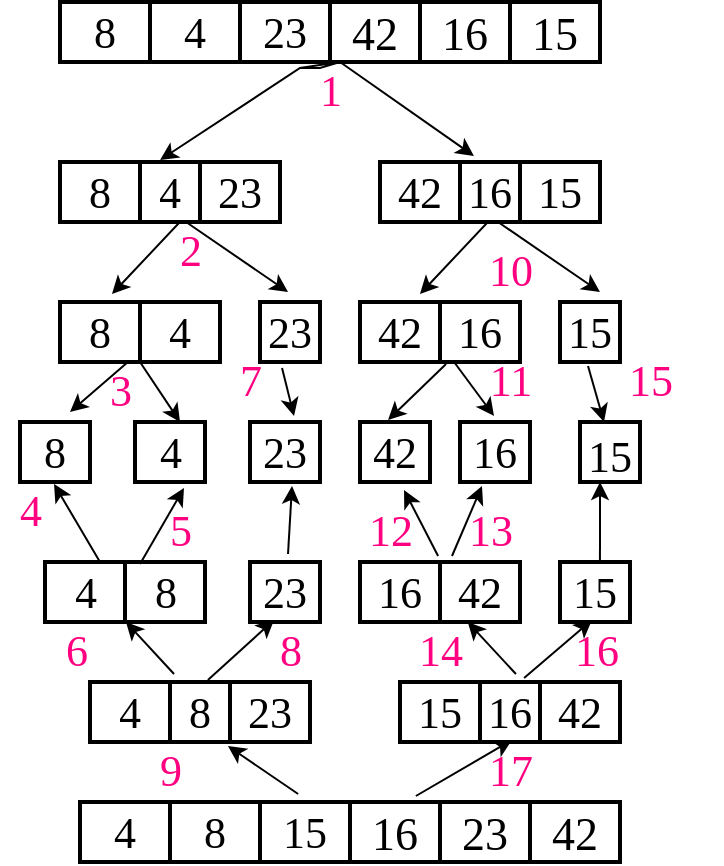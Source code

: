 <mxfile version="15.9.1" type="github">
  <diagram id="UGROHlOMYt05LJWbswA8" name="Page-1">
    <mxGraphModel dx="1320" dy="482" grid="1" gridSize="10" guides="1" tooltips="1" connect="1" arrows="1" fold="1" page="1" pageScale="1" pageWidth="1169" pageHeight="1654" math="0" shadow="0">
      <root>
        <mxCell id="0" />
        <mxCell id="1" parent="0" />
        <mxCell id="V7oSJsPAiHyumdqO1vG8-1" value="" style="shape=table;startSize=0;container=1;collapsible=0;childLayout=tableLayout;strokeWidth=2;fontFamily=Comic Sans MS;fontSize=25;fontStyle=0" vertex="1" parent="1">
          <mxGeometry x="190" y="40" width="270" height="30" as="geometry" />
        </mxCell>
        <mxCell id="V7oSJsPAiHyumdqO1vG8-2" value="" style="shape=partialRectangle;collapsible=0;dropTarget=0;pointerEvents=0;fillColor=none;top=0;left=0;bottom=0;right=0;points=[[0,0.5],[1,0.5]];portConstraint=eastwest;fontSize=24;fontFamily=Comic Sans MS;fontStyle=1" vertex="1" parent="V7oSJsPAiHyumdqO1vG8-1">
          <mxGeometry width="270" height="30" as="geometry" />
        </mxCell>
        <mxCell id="V7oSJsPAiHyumdqO1vG8-3" value="&lt;font style=&quot;font-size: 22px;&quot;&gt;8&lt;/font&gt;" style="shape=partialRectangle;html=1;whiteSpace=wrap;connectable=0;overflow=hidden;fillColor=none;top=0;left=0;bottom=0;right=0;pointerEvents=1;fontSize=22;fontFamily=Comic Sans MS;" vertex="1" parent="V7oSJsPAiHyumdqO1vG8-2">
          <mxGeometry width="45" height="30" as="geometry">
            <mxRectangle width="45" height="30" as="alternateBounds" />
          </mxGeometry>
        </mxCell>
        <mxCell id="V7oSJsPAiHyumdqO1vG8-4" value="&lt;font style=&quot;font-size: 22px;&quot;&gt;4&lt;/font&gt;" style="shape=partialRectangle;html=1;whiteSpace=wrap;connectable=0;overflow=hidden;fillColor=none;top=0;left=0;bottom=0;right=0;pointerEvents=1;fontFamily=Comic Sans MS;fontSize=22;" vertex="1" parent="V7oSJsPAiHyumdqO1vG8-2">
          <mxGeometry x="45" width="45" height="30" as="geometry">
            <mxRectangle width="45" height="30" as="alternateBounds" />
          </mxGeometry>
        </mxCell>
        <mxCell id="V7oSJsPAiHyumdqO1vG8-5" value="&lt;font style=&quot;font-size: 22px;&quot;&gt;23&lt;/font&gt;" style="shape=partialRectangle;html=1;whiteSpace=wrap;connectable=0;overflow=hidden;fillColor=none;top=0;left=0;bottom=0;right=0;pointerEvents=1;fontFamily=Comic Sans MS;fontSize=22;" vertex="1" parent="V7oSJsPAiHyumdqO1vG8-2">
          <mxGeometry x="90" width="45" height="30" as="geometry">
            <mxRectangle width="45" height="30" as="alternateBounds" />
          </mxGeometry>
        </mxCell>
        <mxCell id="V7oSJsPAiHyumdqO1vG8-6" value="&lt;font style=&quot;font-size: 23px;&quot;&gt;42&lt;/font&gt;" style="shape=partialRectangle;html=1;whiteSpace=wrap;connectable=0;overflow=hidden;fillColor=none;top=0;left=0;bottom=0;right=0;pointerEvents=1;fontFamily=Comic Sans MS;fontSize=23;" vertex="1" parent="V7oSJsPAiHyumdqO1vG8-2">
          <mxGeometry x="135" width="45" height="30" as="geometry">
            <mxRectangle width="45" height="30" as="alternateBounds" />
          </mxGeometry>
        </mxCell>
        <mxCell id="V7oSJsPAiHyumdqO1vG8-7" value="&lt;font style=&quot;font-size: 23px&quot; face=&quot;Comic Sans MS&quot;&gt;16&lt;/font&gt;" style="shape=partialRectangle;html=1;whiteSpace=wrap;connectable=0;overflow=hidden;fillColor=none;top=0;left=0;bottom=0;right=0;pointerEvents=1;" vertex="1" parent="V7oSJsPAiHyumdqO1vG8-2">
          <mxGeometry x="180" width="45" height="30" as="geometry">
            <mxRectangle width="45" height="30" as="alternateBounds" />
          </mxGeometry>
        </mxCell>
        <mxCell id="V7oSJsPAiHyumdqO1vG8-8" value="&lt;font style=&quot;font-size: 23px&quot; face=&quot;Comic Sans MS&quot;&gt;15&lt;/font&gt;" style="shape=partialRectangle;html=1;whiteSpace=wrap;connectable=0;overflow=hidden;fillColor=none;top=0;left=0;bottom=0;right=0;pointerEvents=1;" vertex="1" parent="V7oSJsPAiHyumdqO1vG8-2">
          <mxGeometry x="225" width="45" height="30" as="geometry">
            <mxRectangle width="45" height="30" as="alternateBounds" />
          </mxGeometry>
        </mxCell>
        <mxCell id="V7oSJsPAiHyumdqO1vG8-12" value="" style="shape=table;startSize=0;container=1;collapsible=0;childLayout=tableLayout;fontFamily=Comic Sans MS;fontSize=22;strokeWidth=2;" vertex="1" parent="1">
          <mxGeometry x="350" y="120" width="110" height="30" as="geometry" />
        </mxCell>
        <mxCell id="V7oSJsPAiHyumdqO1vG8-13" value="" style="shape=partialRectangle;collapsible=0;dropTarget=0;pointerEvents=0;fillColor=none;top=0;left=0;bottom=0;right=0;points=[[0,0.5],[1,0.5]];portConstraint=eastwest;fontFamily=Comic Sans MS;fontSize=22;strokeWidth=2;" vertex="1" parent="V7oSJsPAiHyumdqO1vG8-12">
          <mxGeometry width="110" height="30" as="geometry" />
        </mxCell>
        <mxCell id="V7oSJsPAiHyumdqO1vG8-14" value="42" style="shape=partialRectangle;html=1;whiteSpace=wrap;connectable=0;overflow=hidden;fillColor=none;top=0;left=0;bottom=0;right=0;pointerEvents=1;fontFamily=Comic Sans MS;fontSize=22;strokeWidth=2;" vertex="1" parent="V7oSJsPAiHyumdqO1vG8-13">
          <mxGeometry width="40" height="30" as="geometry">
            <mxRectangle width="40" height="30" as="alternateBounds" />
          </mxGeometry>
        </mxCell>
        <mxCell id="V7oSJsPAiHyumdqO1vG8-15" value="16" style="shape=partialRectangle;html=1;whiteSpace=wrap;connectable=0;overflow=hidden;fillColor=none;top=0;left=0;bottom=0;right=0;pointerEvents=1;fontFamily=Comic Sans MS;fontSize=22;strokeWidth=2;" vertex="1" parent="V7oSJsPAiHyumdqO1vG8-13">
          <mxGeometry x="40" width="30" height="30" as="geometry">
            <mxRectangle width="30" height="30" as="alternateBounds" />
          </mxGeometry>
        </mxCell>
        <mxCell id="V7oSJsPAiHyumdqO1vG8-16" value="15" style="shape=partialRectangle;html=1;whiteSpace=wrap;connectable=0;overflow=hidden;fillColor=none;top=0;left=0;bottom=0;right=0;pointerEvents=1;fontFamily=Comic Sans MS;fontSize=22;strokeWidth=2;" vertex="1" parent="V7oSJsPAiHyumdqO1vG8-13">
          <mxGeometry x="70" width="40" height="30" as="geometry">
            <mxRectangle width="40" height="30" as="alternateBounds" />
          </mxGeometry>
        </mxCell>
        <mxCell id="V7oSJsPAiHyumdqO1vG8-17" value="" style="shape=table;startSize=0;container=1;collapsible=0;childLayout=tableLayout;fontFamily=Comic Sans MS;fontSize=22;strokeWidth=2;" vertex="1" parent="1">
          <mxGeometry x="190" y="120" width="110" height="30" as="geometry" />
        </mxCell>
        <mxCell id="V7oSJsPAiHyumdqO1vG8-18" value="" style="shape=partialRectangle;collapsible=0;dropTarget=0;pointerEvents=0;fillColor=none;top=0;left=0;bottom=0;right=0;points=[[0,0.5],[1,0.5]];portConstraint=eastwest;fontFamily=Comic Sans MS;fontSize=22;strokeWidth=2;" vertex="1" parent="V7oSJsPAiHyumdqO1vG8-17">
          <mxGeometry width="110" height="30" as="geometry" />
        </mxCell>
        <mxCell id="V7oSJsPAiHyumdqO1vG8-19" value="8" style="shape=partialRectangle;html=1;whiteSpace=wrap;connectable=0;overflow=hidden;fillColor=none;top=0;left=0;bottom=0;right=0;pointerEvents=1;fontFamily=Comic Sans MS;fontSize=22;strokeWidth=2;" vertex="1" parent="V7oSJsPAiHyumdqO1vG8-18">
          <mxGeometry width="40" height="30" as="geometry">
            <mxRectangle width="40" height="30" as="alternateBounds" />
          </mxGeometry>
        </mxCell>
        <mxCell id="V7oSJsPAiHyumdqO1vG8-20" value="4" style="shape=partialRectangle;html=1;whiteSpace=wrap;connectable=0;overflow=hidden;fillColor=none;top=0;left=0;bottom=0;right=0;pointerEvents=1;fontFamily=Comic Sans MS;fontSize=22;strokeWidth=2;" vertex="1" parent="V7oSJsPAiHyumdqO1vG8-18">
          <mxGeometry x="40" width="30" height="30" as="geometry">
            <mxRectangle width="30" height="30" as="alternateBounds" />
          </mxGeometry>
        </mxCell>
        <mxCell id="V7oSJsPAiHyumdqO1vG8-21" value="23" style="shape=partialRectangle;html=1;whiteSpace=wrap;connectable=0;overflow=hidden;fillColor=none;top=0;left=0;bottom=0;right=0;pointerEvents=1;fontFamily=Comic Sans MS;fontSize=22;strokeWidth=2;" vertex="1" parent="V7oSJsPAiHyumdqO1vG8-18">
          <mxGeometry x="70" width="40" height="30" as="geometry">
            <mxRectangle width="40" height="30" as="alternateBounds" />
          </mxGeometry>
        </mxCell>
        <mxCell id="V7oSJsPAiHyumdqO1vG8-23" value="" style="endArrow=classic;html=1;rounded=0;fontFamily=Comic Sans MS;fontSize=22;entryX=0.427;entryY=-0.1;entryDx=0;entryDy=0;entryPerimeter=0;" edge="1" parent="1" target="V7oSJsPAiHyumdqO1vG8-13">
          <mxGeometry width="50" height="50" relative="1" as="geometry">
            <mxPoint x="330" y="70" as="sourcePoint" />
            <mxPoint x="440" y="190" as="targetPoint" />
            <Array as="points">
              <mxPoint x="330" y="70" />
            </Array>
          </mxGeometry>
        </mxCell>
        <mxCell id="V7oSJsPAiHyumdqO1vG8-24" value="" style="endArrow=classic;html=1;rounded=0;fontFamily=Comic Sans MS;fontSize=22;entryX=0.455;entryY=-0.033;entryDx=0;entryDy=0;entryPerimeter=0;" edge="1" parent="1" target="V7oSJsPAiHyumdqO1vG8-18">
          <mxGeometry width="50" height="50" relative="1" as="geometry">
            <mxPoint x="310" y="73" as="sourcePoint" />
            <mxPoint x="376.97" y="120" as="targetPoint" />
            <Array as="points">
              <mxPoint x="320" y="73" />
              <mxPoint x="330" y="70" />
              <mxPoint x="310" y="73" />
            </Array>
          </mxGeometry>
        </mxCell>
        <mxCell id="V7oSJsPAiHyumdqO1vG8-25" value="" style="shape=table;startSize=0;container=1;collapsible=0;childLayout=tableLayout;fontFamily=Comic Sans MS;fontSize=22;strokeWidth=2;" vertex="1" parent="1">
          <mxGeometry x="190" y="190" width="80" height="30" as="geometry" />
        </mxCell>
        <mxCell id="V7oSJsPAiHyumdqO1vG8-26" value="" style="shape=partialRectangle;collapsible=0;dropTarget=0;pointerEvents=0;fillColor=none;top=0;left=0;bottom=0;right=0;points=[[0,0.5],[1,0.5]];portConstraint=eastwest;fontFamily=Comic Sans MS;fontSize=22;strokeWidth=2;" vertex="1" parent="V7oSJsPAiHyumdqO1vG8-25">
          <mxGeometry width="80" height="30" as="geometry" />
        </mxCell>
        <mxCell id="V7oSJsPAiHyumdqO1vG8-27" value="8" style="shape=partialRectangle;html=1;whiteSpace=wrap;connectable=0;overflow=hidden;fillColor=none;top=0;left=0;bottom=0;right=0;pointerEvents=1;fontFamily=Comic Sans MS;fontSize=22;strokeWidth=2;" vertex="1" parent="V7oSJsPAiHyumdqO1vG8-26">
          <mxGeometry width="40" height="30" as="geometry">
            <mxRectangle width="40" height="30" as="alternateBounds" />
          </mxGeometry>
        </mxCell>
        <mxCell id="V7oSJsPAiHyumdqO1vG8-28" value="4" style="shape=partialRectangle;html=1;whiteSpace=wrap;connectable=0;overflow=hidden;fillColor=none;top=0;left=0;bottom=0;right=0;pointerEvents=1;fontFamily=Comic Sans MS;fontSize=22;strokeWidth=2;" vertex="1" parent="V7oSJsPAiHyumdqO1vG8-26">
          <mxGeometry x="40" width="40" height="30" as="geometry">
            <mxRectangle width="40" height="30" as="alternateBounds" />
          </mxGeometry>
        </mxCell>
        <mxCell id="V7oSJsPAiHyumdqO1vG8-29" value="" style="shape=table;startSize=0;container=1;collapsible=0;childLayout=tableLayout;fontFamily=Comic Sans MS;fontSize=22;strokeWidth=2;" vertex="1" parent="1">
          <mxGeometry x="290" y="190" width="30" height="30" as="geometry" />
        </mxCell>
        <mxCell id="V7oSJsPAiHyumdqO1vG8-30" value="" style="shape=partialRectangle;collapsible=0;dropTarget=0;pointerEvents=0;fillColor=none;top=0;left=0;bottom=0;right=0;points=[[0,0.5],[1,0.5]];portConstraint=eastwest;fontFamily=Comic Sans MS;fontSize=22;strokeWidth=2;" vertex="1" parent="V7oSJsPAiHyumdqO1vG8-29">
          <mxGeometry width="30" height="30" as="geometry" />
        </mxCell>
        <mxCell id="V7oSJsPAiHyumdqO1vG8-31" value="23" style="shape=partialRectangle;html=1;whiteSpace=wrap;connectable=0;overflow=hidden;fillColor=none;top=0;left=0;bottom=0;right=0;pointerEvents=1;fontFamily=Comic Sans MS;fontSize=22;strokeWidth=2;" vertex="1" parent="V7oSJsPAiHyumdqO1vG8-30">
          <mxGeometry width="30" height="30" as="geometry">
            <mxRectangle width="30" height="30" as="alternateBounds" />
          </mxGeometry>
        </mxCell>
        <mxCell id="V7oSJsPAiHyumdqO1vG8-32" value="" style="shape=table;startSize=0;container=1;collapsible=0;childLayout=tableLayout;fontFamily=Comic Sans MS;fontSize=22;strokeWidth=2;" vertex="1" parent="1">
          <mxGeometry x="340" y="190" width="80" height="30" as="geometry" />
        </mxCell>
        <mxCell id="V7oSJsPAiHyumdqO1vG8-33" value="" style="shape=partialRectangle;collapsible=0;dropTarget=0;pointerEvents=0;fillColor=none;top=0;left=0;bottom=0;right=0;points=[[0,0.5],[1,0.5]];portConstraint=eastwest;fontFamily=Comic Sans MS;fontSize=22;strokeWidth=2;" vertex="1" parent="V7oSJsPAiHyumdqO1vG8-32">
          <mxGeometry width="80" height="30" as="geometry" />
        </mxCell>
        <mxCell id="V7oSJsPAiHyumdqO1vG8-34" value="42" style="shape=partialRectangle;html=1;whiteSpace=wrap;connectable=0;overflow=hidden;fillColor=none;top=0;left=0;bottom=0;right=0;pointerEvents=1;fontFamily=Comic Sans MS;fontSize=22;strokeWidth=2;" vertex="1" parent="V7oSJsPAiHyumdqO1vG8-33">
          <mxGeometry width="40" height="30" as="geometry">
            <mxRectangle width="40" height="30" as="alternateBounds" />
          </mxGeometry>
        </mxCell>
        <mxCell id="V7oSJsPAiHyumdqO1vG8-35" value="16" style="shape=partialRectangle;html=1;whiteSpace=wrap;connectable=0;overflow=hidden;fillColor=none;top=0;left=0;bottom=0;right=0;pointerEvents=1;fontFamily=Comic Sans MS;fontSize=22;strokeWidth=2;" vertex="1" parent="V7oSJsPAiHyumdqO1vG8-33">
          <mxGeometry x="40" width="40" height="30" as="geometry">
            <mxRectangle width="40" height="30" as="alternateBounds" />
          </mxGeometry>
        </mxCell>
        <mxCell id="V7oSJsPAiHyumdqO1vG8-36" value="" style="shape=table;startSize=0;container=1;collapsible=0;childLayout=tableLayout;fontFamily=Comic Sans MS;fontSize=22;strokeWidth=2;" vertex="1" parent="1">
          <mxGeometry x="440" y="190" width="30" height="30" as="geometry" />
        </mxCell>
        <mxCell id="V7oSJsPAiHyumdqO1vG8-37" value="" style="shape=partialRectangle;collapsible=0;dropTarget=0;pointerEvents=0;fillColor=none;top=0;left=0;bottom=0;right=0;points=[[0,0.5],[1,0.5]];portConstraint=eastwest;fontFamily=Comic Sans MS;fontSize=22;strokeWidth=2;" vertex="1" parent="V7oSJsPAiHyumdqO1vG8-36">
          <mxGeometry width="30" height="30" as="geometry" />
        </mxCell>
        <mxCell id="V7oSJsPAiHyumdqO1vG8-38" value="15" style="shape=partialRectangle;html=1;whiteSpace=wrap;connectable=0;overflow=hidden;fillColor=none;top=0;left=0;bottom=0;right=0;pointerEvents=1;fontFamily=Comic Sans MS;fontSize=22;strokeWidth=2;" vertex="1" parent="V7oSJsPAiHyumdqO1vG8-37">
          <mxGeometry width="30" height="30" as="geometry">
            <mxRectangle width="30" height="30" as="alternateBounds" />
          </mxGeometry>
        </mxCell>
        <mxCell id="V7oSJsPAiHyumdqO1vG8-39" value="" style="endArrow=classic;html=1;rounded=0;fontFamily=Comic Sans MS;fontSize=22;entryX=0.325;entryY=-0.133;entryDx=0;entryDy=0;entryPerimeter=0;" edge="1" parent="1" target="V7oSJsPAiHyumdqO1vG8-26">
          <mxGeometry width="50" height="50" relative="1" as="geometry">
            <mxPoint x="239.95" y="150" as="sourcePoint" />
            <mxPoint x="170.0" y="196.01" as="targetPoint" />
            <Array as="points">
              <mxPoint x="249.95" y="150" />
            </Array>
          </mxGeometry>
        </mxCell>
        <mxCell id="V7oSJsPAiHyumdqO1vG8-40" value="" style="endArrow=classic;html=1;rounded=0;fontFamily=Comic Sans MS;fontSize=22;entryX=0.467;entryY=-0.167;entryDx=0;entryDy=0;entryPerimeter=0;" edge="1" parent="1" target="V7oSJsPAiHyumdqO1vG8-30">
          <mxGeometry width="50" height="50" relative="1" as="geometry">
            <mxPoint x="253.03" y="150" as="sourcePoint" />
            <mxPoint x="310" y="190" as="targetPoint" />
            <Array as="points">
              <mxPoint x="253.03" y="150" />
            </Array>
          </mxGeometry>
        </mxCell>
        <mxCell id="V7oSJsPAiHyumdqO1vG8-41" value="" style="endArrow=classic;html=1;rounded=0;fontFamily=Comic Sans MS;fontSize=22;entryX=0.467;entryY=-0.167;entryDx=0;entryDy=0;entryPerimeter=0;" edge="1" parent="1">
          <mxGeometry width="50" height="50" relative="1" as="geometry">
            <mxPoint x="409.02" y="150" as="sourcePoint" />
            <mxPoint x="460" y="184.99" as="targetPoint" />
            <Array as="points">
              <mxPoint x="409.02" y="150" />
            </Array>
          </mxGeometry>
        </mxCell>
        <mxCell id="V7oSJsPAiHyumdqO1vG8-42" value="" style="endArrow=classic;html=1;rounded=0;fontFamily=Comic Sans MS;fontSize=22;entryX=0.325;entryY=-0.133;entryDx=0;entryDy=0;entryPerimeter=0;" edge="1" parent="1">
          <mxGeometry width="50" height="50" relative="1" as="geometry">
            <mxPoint x="393.95" y="150" as="sourcePoint" />
            <mxPoint x="370" y="186.01" as="targetPoint" />
            <Array as="points">
              <mxPoint x="403.95" y="150" />
            </Array>
          </mxGeometry>
        </mxCell>
        <mxCell id="V7oSJsPAiHyumdqO1vG8-47" value="" style="shape=table;startSize=0;container=1;collapsible=0;childLayout=tableLayout;fontFamily=Comic Sans MS;fontSize=22;strokeWidth=2;" vertex="1" parent="1">
          <mxGeometry x="450" y="250" width="30" height="30" as="geometry" />
        </mxCell>
        <mxCell id="V7oSJsPAiHyumdqO1vG8-48" value="" style="shape=partialRectangle;collapsible=0;dropTarget=0;pointerEvents=0;fillColor=none;top=0;left=0;bottom=0;right=0;points=[[0,0.5],[1,0.5]];portConstraint=eastwest;fontFamily=Comic Sans MS;fontSize=22;strokeWidth=2;" vertex="1" parent="V7oSJsPAiHyumdqO1vG8-47">
          <mxGeometry width="30" height="30" as="geometry" />
        </mxCell>
        <mxCell id="V7oSJsPAiHyumdqO1vG8-49" value="" style="shape=partialRectangle;html=1;whiteSpace=wrap;connectable=0;overflow=hidden;fillColor=none;top=0;left=0;bottom=0;right=0;pointerEvents=1;fontFamily=Comic Sans MS;fontSize=22;strokeWidth=2;" vertex="1" parent="V7oSJsPAiHyumdqO1vG8-48">
          <mxGeometry width="30" height="30" as="geometry">
            <mxRectangle width="30" height="30" as="alternateBounds" />
          </mxGeometry>
        </mxCell>
        <mxCell id="V7oSJsPAiHyumdqO1vG8-50" value="" style="shape=partialRectangle;collapsible=0;dropTarget=0;pointerEvents=0;fillColor=none;top=0;left=0;bottom=0;right=0;points=[[0,0.5],[1,0.5]];portConstraint=eastwest;fontFamily=Comic Sans MS;fontSize=22;strokeWidth=2;" vertex="1" parent="1">
          <mxGeometry x="460" y="260" width="30" height="30" as="geometry" />
        </mxCell>
        <mxCell id="V7oSJsPAiHyumdqO1vG8-51" value="" style="shape=partialRectangle;html=1;whiteSpace=wrap;connectable=0;overflow=hidden;fillColor=none;top=0;left=0;bottom=0;right=0;pointerEvents=1;fontFamily=Comic Sans MS;fontSize=22;strokeWidth=2;" vertex="1" parent="V7oSJsPAiHyumdqO1vG8-50">
          <mxGeometry width="30" height="30" as="geometry">
            <mxRectangle width="30" height="30" as="alternateBounds" />
          </mxGeometry>
        </mxCell>
        <mxCell id="V7oSJsPAiHyumdqO1vG8-52" value="" style="shape=partialRectangle;collapsible=0;dropTarget=0;pointerEvents=0;fillColor=none;top=0;left=0;bottom=0;right=0;points=[[0,0.5],[1,0.5]];portConstraint=eastwest;fontFamily=Comic Sans MS;fontSize=22;strokeWidth=2;" vertex="1" parent="1">
          <mxGeometry x="470" y="270" width="30" height="30" as="geometry" />
        </mxCell>
        <mxCell id="V7oSJsPAiHyumdqO1vG8-53" value="" style="shape=partialRectangle;html=1;whiteSpace=wrap;connectable=0;overflow=hidden;fillColor=none;top=0;left=0;bottom=0;right=0;pointerEvents=1;fontFamily=Comic Sans MS;fontSize=22;strokeWidth=2;" vertex="1" parent="V7oSJsPAiHyumdqO1vG8-52">
          <mxGeometry width="30" height="30" as="geometry">
            <mxRectangle width="30" height="30" as="alternateBounds" />
          </mxGeometry>
        </mxCell>
        <mxCell id="V7oSJsPAiHyumdqO1vG8-56" value="" style="shape=partialRectangle;collapsible=0;dropTarget=0;pointerEvents=0;fillColor=none;top=0;left=0;bottom=0;right=0;points=[[0,0.5],[1,0.5]];portConstraint=eastwest;fontFamily=Comic Sans MS;fontSize=22;strokeWidth=2;" vertex="1" parent="1">
          <mxGeometry x="490" y="290" width="30" height="30" as="geometry" />
        </mxCell>
        <mxCell id="V7oSJsPAiHyumdqO1vG8-57" value="" style="shape=partialRectangle;html=1;whiteSpace=wrap;connectable=0;overflow=hidden;fillColor=none;top=0;left=0;bottom=0;right=0;pointerEvents=1;fontFamily=Comic Sans MS;fontSize=22;strokeWidth=2;" vertex="1" parent="V7oSJsPAiHyumdqO1vG8-56">
          <mxGeometry width="30" height="30" as="geometry">
            <mxRectangle width="30" height="30" as="alternateBounds" />
          </mxGeometry>
        </mxCell>
        <mxCell id="V7oSJsPAiHyumdqO1vG8-58" value="15" style="shape=partialRectangle;collapsible=0;dropTarget=0;pointerEvents=0;fillColor=none;top=0;left=0;bottom=0;right=0;points=[[0,0.5],[1,0.5]];portConstraint=eastwest;fontFamily=Comic Sans MS;fontSize=22;strokeWidth=2;" vertex="1" parent="1">
          <mxGeometry x="450" y="250" width="30" height="30" as="geometry" />
        </mxCell>
        <mxCell id="V7oSJsPAiHyumdqO1vG8-59" value="" style="shape=partialRectangle;html=1;whiteSpace=wrap;connectable=0;overflow=hidden;fillColor=none;top=0;left=0;bottom=0;right=0;pointerEvents=1;fontFamily=Comic Sans MS;fontSize=22;strokeWidth=2;" vertex="1" parent="V7oSJsPAiHyumdqO1vG8-58">
          <mxGeometry width="30" height="30" as="geometry">
            <mxRectangle width="30" height="30" as="alternateBounds" />
          </mxGeometry>
        </mxCell>
        <mxCell id="V7oSJsPAiHyumdqO1vG8-66" value="" style="shape=table;startSize=0;container=1;collapsible=0;childLayout=tableLayout;fontFamily=Comic Sans MS;fontSize=22;strokeWidth=2;" vertex="1" parent="1">
          <mxGeometry x="390" y="250" width="35" height="30" as="geometry" />
        </mxCell>
        <mxCell id="V7oSJsPAiHyumdqO1vG8-67" value="" style="shape=partialRectangle;collapsible=0;dropTarget=0;pointerEvents=0;fillColor=none;top=0;left=0;bottom=0;right=0;points=[[0,0.5],[1,0.5]];portConstraint=eastwest;fontFamily=Comic Sans MS;fontSize=22;strokeWidth=2;" vertex="1" parent="V7oSJsPAiHyumdqO1vG8-66">
          <mxGeometry width="35" height="30" as="geometry" />
        </mxCell>
        <mxCell id="V7oSJsPAiHyumdqO1vG8-68" value="16" style="shape=partialRectangle;html=1;whiteSpace=wrap;connectable=0;overflow=hidden;fillColor=none;top=0;left=0;bottom=0;right=0;pointerEvents=1;fontFamily=Comic Sans MS;fontSize=22;strokeWidth=2;" vertex="1" parent="V7oSJsPAiHyumdqO1vG8-67">
          <mxGeometry width="35" height="30" as="geometry">
            <mxRectangle width="35" height="30" as="alternateBounds" />
          </mxGeometry>
        </mxCell>
        <mxCell id="V7oSJsPAiHyumdqO1vG8-69" value="" style="shape=partialRectangle;html=1;whiteSpace=wrap;connectable=0;overflow=hidden;fillColor=none;top=0;left=0;bottom=0;right=0;pointerEvents=1;fontFamily=Comic Sans MS;fontSize=22;strokeWidth=2;" vertex="1" parent="1">
          <mxGeometry x="340" y="250" width="35" height="30" as="geometry">
            <mxRectangle width="35" height="30" as="alternateBounds" />
          </mxGeometry>
        </mxCell>
        <mxCell id="V7oSJsPAiHyumdqO1vG8-73" value="" style="shape=table;startSize=0;container=1;collapsible=0;childLayout=tableLayout;fontFamily=Comic Sans MS;fontSize=22;strokeWidth=2;" vertex="1" parent="1">
          <mxGeometry x="340" y="250" width="35" height="30" as="geometry" />
        </mxCell>
        <mxCell id="V7oSJsPAiHyumdqO1vG8-74" value="" style="shape=partialRectangle;collapsible=0;dropTarget=0;pointerEvents=0;fillColor=none;top=0;left=0;bottom=0;right=0;points=[[0,0.5],[1,0.5]];portConstraint=eastwest;fontFamily=Comic Sans MS;fontSize=22;strokeWidth=2;" vertex="1" parent="V7oSJsPAiHyumdqO1vG8-73">
          <mxGeometry width="35" height="30" as="geometry" />
        </mxCell>
        <mxCell id="V7oSJsPAiHyumdqO1vG8-75" value="42" style="shape=partialRectangle;html=1;whiteSpace=wrap;connectable=0;overflow=hidden;fillColor=none;top=0;left=0;bottom=0;right=0;pointerEvents=1;fontFamily=Comic Sans MS;fontSize=22;strokeWidth=2;" vertex="1" parent="V7oSJsPAiHyumdqO1vG8-74">
          <mxGeometry width="35" height="30" as="geometry">
            <mxRectangle width="35" height="30" as="alternateBounds" />
          </mxGeometry>
        </mxCell>
        <mxCell id="V7oSJsPAiHyumdqO1vG8-76" value="" style="shape=table;startSize=0;container=1;collapsible=0;childLayout=tableLayout;fontFamily=Comic Sans MS;fontSize=22;strokeWidth=2;" vertex="1" parent="1">
          <mxGeometry x="285" y="250" width="35" height="30" as="geometry" />
        </mxCell>
        <mxCell id="V7oSJsPAiHyumdqO1vG8-77" value="" style="shape=partialRectangle;collapsible=0;dropTarget=0;pointerEvents=0;fillColor=none;top=0;left=0;bottom=0;right=0;points=[[0,0.5],[1,0.5]];portConstraint=eastwest;fontFamily=Comic Sans MS;fontSize=22;strokeWidth=2;" vertex="1" parent="V7oSJsPAiHyumdqO1vG8-76">
          <mxGeometry width="35" height="30" as="geometry" />
        </mxCell>
        <mxCell id="V7oSJsPAiHyumdqO1vG8-78" value="23" style="shape=partialRectangle;html=1;whiteSpace=wrap;connectable=0;overflow=hidden;fillColor=none;top=0;left=0;bottom=0;right=0;pointerEvents=1;fontFamily=Comic Sans MS;fontSize=22;strokeWidth=2;" vertex="1" parent="V7oSJsPAiHyumdqO1vG8-77">
          <mxGeometry width="35" height="30" as="geometry">
            <mxRectangle width="35" height="30" as="alternateBounds" />
          </mxGeometry>
        </mxCell>
        <mxCell id="V7oSJsPAiHyumdqO1vG8-81" value="" style="shape=table;startSize=0;container=1;collapsible=0;childLayout=tableLayout;fontFamily=Comic Sans MS;fontSize=22;strokeWidth=2;" vertex="1" parent="1">
          <mxGeometry x="227.5" y="250" width="35" height="30" as="geometry" />
        </mxCell>
        <mxCell id="V7oSJsPAiHyumdqO1vG8-82" value="" style="shape=partialRectangle;collapsible=0;dropTarget=0;pointerEvents=0;fillColor=none;top=0;left=0;bottom=0;right=0;points=[[0,0.5],[1,0.5]];portConstraint=eastwest;fontFamily=Comic Sans MS;fontSize=22;strokeWidth=2;" vertex="1" parent="V7oSJsPAiHyumdqO1vG8-81">
          <mxGeometry width="35" height="30" as="geometry" />
        </mxCell>
        <mxCell id="V7oSJsPAiHyumdqO1vG8-83" value="4" style="shape=partialRectangle;html=1;whiteSpace=wrap;connectable=0;overflow=hidden;fillColor=none;top=0;left=0;bottom=0;right=0;pointerEvents=1;fontFamily=Comic Sans MS;fontSize=22;strokeWidth=2;" vertex="1" parent="V7oSJsPAiHyumdqO1vG8-82">
          <mxGeometry width="35" height="30" as="geometry">
            <mxRectangle width="35" height="30" as="alternateBounds" />
          </mxGeometry>
        </mxCell>
        <mxCell id="V7oSJsPAiHyumdqO1vG8-84" value="" style="shape=table;startSize=0;container=1;collapsible=0;childLayout=tableLayout;fontFamily=Comic Sans MS;fontSize=22;strokeWidth=2;" vertex="1" parent="1">
          <mxGeometry x="170" y="250" width="35" height="30" as="geometry" />
        </mxCell>
        <mxCell id="V7oSJsPAiHyumdqO1vG8-85" value="" style="shape=partialRectangle;collapsible=0;dropTarget=0;pointerEvents=0;fillColor=none;top=0;left=0;bottom=0;right=0;points=[[0,0.5],[1,0.5]];portConstraint=eastwest;fontFamily=Comic Sans MS;fontSize=22;strokeWidth=2;" vertex="1" parent="V7oSJsPAiHyumdqO1vG8-84">
          <mxGeometry width="35" height="30" as="geometry" />
        </mxCell>
        <mxCell id="V7oSJsPAiHyumdqO1vG8-86" value="8" style="shape=partialRectangle;html=1;whiteSpace=wrap;connectable=0;overflow=hidden;fillColor=none;top=0;left=0;bottom=0;right=0;pointerEvents=1;fontFamily=Comic Sans MS;fontSize=22;strokeWidth=2;" vertex="1" parent="V7oSJsPAiHyumdqO1vG8-85">
          <mxGeometry width="35" height="30" as="geometry">
            <mxRectangle width="35" height="30" as="alternateBounds" />
          </mxGeometry>
        </mxCell>
        <mxCell id="V7oSJsPAiHyumdqO1vG8-89" value="" style="endArrow=classic;html=1;rounded=0;fontFamily=Comic Sans MS;fontSize=22;entryX=0.714;entryY=-0.167;entryDx=0;entryDy=0;entryPerimeter=0;" edge="1" parent="1" target="V7oSJsPAiHyumdqO1vG8-85">
          <mxGeometry width="50" height="50" relative="1" as="geometry">
            <mxPoint x="213.95" y="220" as="sourcePoint" />
            <mxPoint x="190" y="256.01" as="targetPoint" />
            <Array as="points">
              <mxPoint x="223.95" y="220" />
            </Array>
          </mxGeometry>
        </mxCell>
        <mxCell id="V7oSJsPAiHyumdqO1vG8-90" value="" style="endArrow=classic;html=1;rounded=0;fontFamily=Comic Sans MS;fontSize=22;entryX=0.643;entryY=0;entryDx=0;entryDy=0;entryPerimeter=0;" edge="1" parent="1" target="V7oSJsPAiHyumdqO1vG8-82">
          <mxGeometry width="50" height="50" relative="1" as="geometry">
            <mxPoint x="230" y="220" as="sourcePoint" />
            <mxPoint x="250" y="240" as="targetPoint" />
            <Array as="points" />
          </mxGeometry>
        </mxCell>
        <mxCell id="V7oSJsPAiHyumdqO1vG8-91" value="" style="endArrow=classic;html=1;rounded=0;fontFamily=Comic Sans MS;fontSize=22;entryX=0.629;entryY=-0.1;entryDx=0;entryDy=0;entryPerimeter=0;exitX=0.367;exitY=1.1;exitDx=0;exitDy=0;exitPerimeter=0;" edge="1" parent="1" source="V7oSJsPAiHyumdqO1vG8-30" target="V7oSJsPAiHyumdqO1vG8-77">
          <mxGeometry width="50" height="50" relative="1" as="geometry">
            <mxPoint x="240" y="230" as="sourcePoint" />
            <mxPoint x="260.005" y="260" as="targetPoint" />
            <Array as="points" />
          </mxGeometry>
        </mxCell>
        <mxCell id="V7oSJsPAiHyumdqO1vG8-92" value="" style="endArrow=classic;html=1;rounded=0;fontFamily=Comic Sans MS;fontSize=22;entryX=0.4;entryY=-0.033;entryDx=0;entryDy=0;entryPerimeter=0;exitX=0.538;exitY=1.033;exitDx=0;exitDy=0;exitPerimeter=0;" edge="1" parent="1" source="V7oSJsPAiHyumdqO1vG8-33" target="V7oSJsPAiHyumdqO1vG8-74">
          <mxGeometry width="50" height="50" relative="1" as="geometry">
            <mxPoint x="311.01" y="233" as="sourcePoint" />
            <mxPoint x="317.015" y="257" as="targetPoint" />
            <Array as="points" />
          </mxGeometry>
        </mxCell>
        <mxCell id="V7oSJsPAiHyumdqO1vG8-93" value="" style="endArrow=classic;html=1;rounded=0;fontFamily=Comic Sans MS;fontSize=22;entryX=0.486;entryY=-0.1;entryDx=0;entryDy=0;entryPerimeter=0;exitX=0.588;exitY=1;exitDx=0;exitDy=0;exitPerimeter=0;" edge="1" parent="1" source="V7oSJsPAiHyumdqO1vG8-33" target="V7oSJsPAiHyumdqO1vG8-67">
          <mxGeometry width="50" height="50" relative="1" as="geometry">
            <mxPoint x="321.01" y="243" as="sourcePoint" />
            <mxPoint x="327.015" y="267" as="targetPoint" />
            <Array as="points" />
          </mxGeometry>
        </mxCell>
        <mxCell id="V7oSJsPAiHyumdqO1vG8-94" value="" style="endArrow=classic;html=1;rounded=0;fontFamily=Comic Sans MS;fontSize=22;entryX=0.4;entryY=0;entryDx=0;entryDy=0;entryPerimeter=0;exitX=0.467;exitY=1.067;exitDx=0;exitDy=0;exitPerimeter=0;" edge="1" parent="1" source="V7oSJsPAiHyumdqO1vG8-37" target="V7oSJsPAiHyumdqO1vG8-58">
          <mxGeometry width="50" height="50" relative="1" as="geometry">
            <mxPoint x="397.04" y="230" as="sourcePoint" />
            <mxPoint x="417.01" y="257" as="targetPoint" />
            <Array as="points" />
          </mxGeometry>
        </mxCell>
        <mxCell id="V7oSJsPAiHyumdqO1vG8-95" value="" style="shape=table;startSize=0;container=1;collapsible=0;childLayout=tableLayout;fontFamily=Comic Sans MS;fontSize=22;strokeWidth=2;" vertex="1" parent="1">
          <mxGeometry x="182.5" y="320" width="80" height="30" as="geometry" />
        </mxCell>
        <mxCell id="V7oSJsPAiHyumdqO1vG8-96" value="" style="shape=partialRectangle;collapsible=0;dropTarget=0;pointerEvents=0;fillColor=none;top=0;left=0;bottom=0;right=0;points=[[0,0.5],[1,0.5]];portConstraint=eastwest;fontFamily=Comic Sans MS;fontSize=22;strokeWidth=2;" vertex="1" parent="V7oSJsPAiHyumdqO1vG8-95">
          <mxGeometry width="80" height="30" as="geometry" />
        </mxCell>
        <mxCell id="V7oSJsPAiHyumdqO1vG8-97" value="4" style="shape=partialRectangle;html=1;whiteSpace=wrap;connectable=0;overflow=hidden;fillColor=none;top=0;left=0;bottom=0;right=0;pointerEvents=1;fontFamily=Comic Sans MS;fontSize=22;strokeWidth=2;" vertex="1" parent="V7oSJsPAiHyumdqO1vG8-96">
          <mxGeometry width="40" height="30" as="geometry">
            <mxRectangle width="40" height="30" as="alternateBounds" />
          </mxGeometry>
        </mxCell>
        <mxCell id="V7oSJsPAiHyumdqO1vG8-98" value="8" style="shape=partialRectangle;html=1;whiteSpace=wrap;connectable=0;overflow=hidden;fillColor=none;top=0;left=0;bottom=0;right=0;pointerEvents=1;fontFamily=Comic Sans MS;fontSize=22;strokeWidth=2;" vertex="1" parent="V7oSJsPAiHyumdqO1vG8-96">
          <mxGeometry x="40" width="40" height="30" as="geometry">
            <mxRectangle width="40" height="30" as="alternateBounds" />
          </mxGeometry>
        </mxCell>
        <mxCell id="V7oSJsPAiHyumdqO1vG8-100" value="" style="endArrow=classic;html=1;rounded=0;fontFamily=Comic Sans MS;fontSize=22;entryX=0.486;entryY=1.033;entryDx=0;entryDy=0;entryPerimeter=0;" edge="1" parent="1" target="V7oSJsPAiHyumdqO1vG8-85">
          <mxGeometry width="50" height="50" relative="1" as="geometry">
            <mxPoint x="200" y="320" as="sourcePoint" />
            <mxPoint x="220" y="290" as="targetPoint" />
            <Array as="points">
              <mxPoint x="220" y="320" />
              <mxPoint x="210" y="320" />
            </Array>
          </mxGeometry>
        </mxCell>
        <mxCell id="V7oSJsPAiHyumdqO1vG8-101" value="" style="shape=table;startSize=0;container=1;collapsible=0;childLayout=tableLayout;fontFamily=Comic Sans MS;fontSize=22;strokeWidth=2;" vertex="1" parent="1">
          <mxGeometry x="285" y="320" width="35" height="30" as="geometry" />
        </mxCell>
        <mxCell id="V7oSJsPAiHyumdqO1vG8-102" value="" style="shape=partialRectangle;collapsible=0;dropTarget=0;pointerEvents=0;fillColor=none;top=0;left=0;bottom=0;right=0;points=[[0,0.5],[1,0.5]];portConstraint=eastwest;fontFamily=Comic Sans MS;fontSize=22;strokeWidth=2;" vertex="1" parent="V7oSJsPAiHyumdqO1vG8-101">
          <mxGeometry width="35" height="30" as="geometry" />
        </mxCell>
        <mxCell id="V7oSJsPAiHyumdqO1vG8-103" value="23" style="shape=partialRectangle;html=1;whiteSpace=wrap;connectable=0;overflow=hidden;fillColor=none;top=0;left=0;bottom=0;right=0;pointerEvents=1;fontFamily=Comic Sans MS;fontSize=22;strokeWidth=2;" vertex="1" parent="V7oSJsPAiHyumdqO1vG8-102">
          <mxGeometry width="35" height="30" as="geometry">
            <mxRectangle width="35" height="30" as="alternateBounds" />
          </mxGeometry>
        </mxCell>
        <mxCell id="V7oSJsPAiHyumdqO1vG8-104" value="" style="endArrow=classic;html=1;rounded=0;fontFamily=Comic Sans MS;fontSize=22;exitX=0.543;exitY=-0.133;exitDx=0;exitDy=0;exitPerimeter=0;entryX=0.6;entryY=1.067;entryDx=0;entryDy=0;entryPerimeter=0;" edge="1" parent="1" source="V7oSJsPAiHyumdqO1vG8-102" target="V7oSJsPAiHyumdqO1vG8-77">
          <mxGeometry width="50" height="50" relative="1" as="geometry">
            <mxPoint x="306" y="280" as="sourcePoint" />
            <mxPoint x="304" y="290" as="targetPoint" />
            <Array as="points" />
          </mxGeometry>
        </mxCell>
        <mxCell id="V7oSJsPAiHyumdqO1vG8-105" value="" style="shape=table;startSize=0;container=1;collapsible=0;childLayout=tableLayout;fontFamily=Comic Sans MS;fontSize=22;strokeWidth=2;" vertex="1" parent="1">
          <mxGeometry x="340" y="320" width="80" height="30" as="geometry" />
        </mxCell>
        <mxCell id="V7oSJsPAiHyumdqO1vG8-106" value="" style="shape=partialRectangle;collapsible=0;dropTarget=0;pointerEvents=0;fillColor=none;top=0;left=0;bottom=0;right=0;points=[[0,0.5],[1,0.5]];portConstraint=eastwest;fontFamily=Comic Sans MS;fontSize=22;strokeWidth=2;" vertex="1" parent="V7oSJsPAiHyumdqO1vG8-105">
          <mxGeometry width="80" height="30" as="geometry" />
        </mxCell>
        <mxCell id="V7oSJsPAiHyumdqO1vG8-107" value="16" style="shape=partialRectangle;html=1;whiteSpace=wrap;connectable=0;overflow=hidden;fillColor=none;top=0;left=0;bottom=0;right=0;pointerEvents=1;fontFamily=Comic Sans MS;fontSize=22;strokeWidth=2;" vertex="1" parent="V7oSJsPAiHyumdqO1vG8-106">
          <mxGeometry width="40" height="30" as="geometry">
            <mxRectangle width="40" height="30" as="alternateBounds" />
          </mxGeometry>
        </mxCell>
        <mxCell id="V7oSJsPAiHyumdqO1vG8-108" value="42" style="shape=partialRectangle;html=1;whiteSpace=wrap;connectable=0;overflow=hidden;fillColor=none;top=0;left=0;bottom=0;right=0;pointerEvents=1;fontFamily=Comic Sans MS;fontSize=22;strokeWidth=2;" vertex="1" parent="V7oSJsPAiHyumdqO1vG8-106">
          <mxGeometry x="40" width="40" height="30" as="geometry">
            <mxRectangle width="40" height="30" as="alternateBounds" />
          </mxGeometry>
        </mxCell>
        <mxCell id="V7oSJsPAiHyumdqO1vG8-109" value="" style="endArrow=classic;html=1;rounded=0;fontFamily=Comic Sans MS;fontSize=22;entryX=0.314;entryY=1.067;entryDx=0;entryDy=0;entryPerimeter=0;exitX=0.575;exitY=-0.1;exitDx=0;exitDy=0;exitPerimeter=0;" edge="1" parent="1" source="V7oSJsPAiHyumdqO1vG8-106" target="V7oSJsPAiHyumdqO1vG8-67">
          <mxGeometry width="50" height="50" relative="1" as="geometry">
            <mxPoint x="393.04" y="230.99" as="sourcePoint" />
            <mxPoint x="364" y="259.01" as="targetPoint" />
            <Array as="points" />
          </mxGeometry>
        </mxCell>
        <mxCell id="V7oSJsPAiHyumdqO1vG8-110" value="" style="endArrow=classic;html=1;rounded=0;fontFamily=Comic Sans MS;fontSize=22;entryX=0.629;entryY=1.133;entryDx=0;entryDy=0;entryPerimeter=0;exitX=0.488;exitY=-0.1;exitDx=0;exitDy=0;exitPerimeter=0;" edge="1" parent="1" source="V7oSJsPAiHyumdqO1vG8-106" target="V7oSJsPAiHyumdqO1vG8-74">
          <mxGeometry width="50" height="50" relative="1" as="geometry">
            <mxPoint x="396" y="327" as="sourcePoint" />
            <mxPoint x="410.99" y="292.01" as="targetPoint" />
            <Array as="points" />
          </mxGeometry>
        </mxCell>
        <mxCell id="V7oSJsPAiHyumdqO1vG8-111" value="" style="endArrow=classic;html=1;rounded=0;fontFamily=Comic Sans MS;fontSize=22;exitX=0.594;exitY=0.033;exitDx=0;exitDy=0;exitPerimeter=0;entryX=0.7;entryY=1.1;entryDx=0;entryDy=0;entryPerimeter=0;" edge="1" parent="1" source="V7oSJsPAiHyumdqO1vG8-96" target="V7oSJsPAiHyumdqO1vG8-82">
          <mxGeometry width="50" height="50" relative="1" as="geometry">
            <mxPoint x="314.005" y="326.01" as="sourcePoint" />
            <mxPoint x="316" y="292.01" as="targetPoint" />
            <Array as="points" />
          </mxGeometry>
        </mxCell>
        <mxCell id="V7oSJsPAiHyumdqO1vG8-116" value="" style="shape=table;startSize=0;container=1;collapsible=0;childLayout=tableLayout;fontFamily=Comic Sans MS;fontSize=22;strokeWidth=2;" vertex="1" parent="1">
          <mxGeometry x="440" y="320" width="35" height="30" as="geometry" />
        </mxCell>
        <mxCell id="V7oSJsPAiHyumdqO1vG8-117" value="" style="shape=partialRectangle;collapsible=0;dropTarget=0;pointerEvents=0;fillColor=none;top=0;left=0;bottom=0;right=0;points=[[0,0.5],[1,0.5]];portConstraint=eastwest;fontFamily=Comic Sans MS;fontSize=22;strokeWidth=2;" vertex="1" parent="V7oSJsPAiHyumdqO1vG8-116">
          <mxGeometry width="35" height="30" as="geometry" />
        </mxCell>
        <mxCell id="V7oSJsPAiHyumdqO1vG8-118" value="15" style="shape=partialRectangle;html=1;whiteSpace=wrap;connectable=0;overflow=hidden;fillColor=none;top=0;left=0;bottom=0;right=0;pointerEvents=1;fontFamily=Comic Sans MS;fontSize=22;strokeWidth=2;" vertex="1" parent="V7oSJsPAiHyumdqO1vG8-117">
          <mxGeometry width="35" height="30" as="geometry">
            <mxRectangle width="35" height="30" as="alternateBounds" />
          </mxGeometry>
        </mxCell>
        <mxCell id="V7oSJsPAiHyumdqO1vG8-119" value="" style="endArrow=classic;html=1;rounded=0;fontFamily=Comic Sans MS;fontSize=22;exitX=0.571;exitY=0;exitDx=0;exitDy=0;exitPerimeter=0;" edge="1" parent="1" source="V7oSJsPAiHyumdqO1vG8-117">
          <mxGeometry width="50" height="50" relative="1" as="geometry">
            <mxPoint x="314.005" y="326.01" as="sourcePoint" />
            <mxPoint x="460" y="280" as="targetPoint" />
            <Array as="points" />
          </mxGeometry>
        </mxCell>
        <mxCell id="V7oSJsPAiHyumdqO1vG8-120" value="" style="shape=table;startSize=0;container=1;collapsible=0;childLayout=tableLayout;fontFamily=Comic Sans MS;fontSize=22;strokeWidth=2;" vertex="1" parent="1">
          <mxGeometry x="205" y="380" width="110" height="30" as="geometry" />
        </mxCell>
        <mxCell id="V7oSJsPAiHyumdqO1vG8-121" value="" style="shape=partialRectangle;collapsible=0;dropTarget=0;pointerEvents=0;fillColor=none;top=0;left=0;bottom=0;right=0;points=[[0,0.5],[1,0.5]];portConstraint=eastwest;fontFamily=Comic Sans MS;fontSize=22;strokeWidth=2;" vertex="1" parent="V7oSJsPAiHyumdqO1vG8-120">
          <mxGeometry width="110" height="30" as="geometry" />
        </mxCell>
        <mxCell id="V7oSJsPAiHyumdqO1vG8-122" value="4" style="shape=partialRectangle;html=1;whiteSpace=wrap;connectable=0;overflow=hidden;fillColor=none;top=0;left=0;bottom=0;right=0;pointerEvents=1;fontFamily=Comic Sans MS;fontSize=22;strokeWidth=2;" vertex="1" parent="V7oSJsPAiHyumdqO1vG8-121">
          <mxGeometry width="40" height="30" as="geometry">
            <mxRectangle width="40" height="30" as="alternateBounds" />
          </mxGeometry>
        </mxCell>
        <mxCell id="V7oSJsPAiHyumdqO1vG8-123" value="8" style="shape=partialRectangle;html=1;whiteSpace=wrap;connectable=0;overflow=hidden;fillColor=none;top=0;left=0;bottom=0;right=0;pointerEvents=1;fontFamily=Comic Sans MS;fontSize=22;strokeWidth=2;" vertex="1" parent="V7oSJsPAiHyumdqO1vG8-121">
          <mxGeometry x="40" width="30" height="30" as="geometry">
            <mxRectangle width="30" height="30" as="alternateBounds" />
          </mxGeometry>
        </mxCell>
        <mxCell id="V7oSJsPAiHyumdqO1vG8-124" value="23" style="shape=partialRectangle;html=1;whiteSpace=wrap;connectable=0;overflow=hidden;fillColor=none;top=0;left=0;bottom=0;right=0;pointerEvents=1;fontFamily=Comic Sans MS;fontSize=22;strokeWidth=2;" vertex="1" parent="V7oSJsPAiHyumdqO1vG8-121">
          <mxGeometry x="70" width="40" height="30" as="geometry">
            <mxRectangle width="40" height="30" as="alternateBounds" />
          </mxGeometry>
        </mxCell>
        <mxCell id="V7oSJsPAiHyumdqO1vG8-126" value="" style="endArrow=classic;html=1;rounded=0;fontFamily=Comic Sans MS;fontSize=22;exitX=0.382;exitY=-0.133;exitDx=0;exitDy=0;exitPerimeter=0;" edge="1" parent="1" source="V7oSJsPAiHyumdqO1vG8-121">
          <mxGeometry width="50" height="50" relative="1" as="geometry">
            <mxPoint x="240.02" y="330.99" as="sourcePoint" />
            <mxPoint x="223" y="350" as="targetPoint" />
            <Array as="points" />
          </mxGeometry>
        </mxCell>
        <mxCell id="V7oSJsPAiHyumdqO1vG8-127" value="" style="endArrow=classic;html=1;rounded=0;fontFamily=Comic Sans MS;fontSize=22;exitX=0.536;exitY=-0.033;exitDx=0;exitDy=0;exitPerimeter=0;entryX=0.343;entryY=0.967;entryDx=0;entryDy=0;entryPerimeter=0;" edge="1" parent="1" source="V7oSJsPAiHyumdqO1vG8-121" target="V7oSJsPAiHyumdqO1vG8-102">
          <mxGeometry width="50" height="50" relative="1" as="geometry">
            <mxPoint x="257.02" y="386.01" as="sourcePoint" />
            <mxPoint x="233" y="360" as="targetPoint" />
            <Array as="points" />
          </mxGeometry>
        </mxCell>
        <mxCell id="V7oSJsPAiHyumdqO1vG8-128" value="" style="shape=table;startSize=0;container=1;collapsible=0;childLayout=tableLayout;fontFamily=Comic Sans MS;fontSize=22;strokeWidth=2;" vertex="1" parent="1">
          <mxGeometry x="360" y="380" width="110" height="30" as="geometry" />
        </mxCell>
        <mxCell id="V7oSJsPAiHyumdqO1vG8-129" value="" style="shape=partialRectangle;collapsible=0;dropTarget=0;pointerEvents=0;fillColor=none;top=0;left=0;bottom=0;right=0;points=[[0,0.5],[1,0.5]];portConstraint=eastwest;fontFamily=Comic Sans MS;fontSize=22;strokeWidth=2;" vertex="1" parent="V7oSJsPAiHyumdqO1vG8-128">
          <mxGeometry width="110" height="30" as="geometry" />
        </mxCell>
        <mxCell id="V7oSJsPAiHyumdqO1vG8-130" value="15" style="shape=partialRectangle;html=1;whiteSpace=wrap;connectable=0;overflow=hidden;fillColor=none;top=0;left=0;bottom=0;right=0;pointerEvents=1;fontFamily=Comic Sans MS;fontSize=22;strokeWidth=2;" vertex="1" parent="V7oSJsPAiHyumdqO1vG8-129">
          <mxGeometry width="40" height="30" as="geometry">
            <mxRectangle width="40" height="30" as="alternateBounds" />
          </mxGeometry>
        </mxCell>
        <mxCell id="V7oSJsPAiHyumdqO1vG8-131" value="16" style="shape=partialRectangle;html=1;whiteSpace=wrap;connectable=0;overflow=hidden;fillColor=none;top=0;left=0;bottom=0;right=0;pointerEvents=1;fontFamily=Comic Sans MS;fontSize=22;strokeWidth=2;" vertex="1" parent="V7oSJsPAiHyumdqO1vG8-129">
          <mxGeometry x="40" width="30" height="30" as="geometry">
            <mxRectangle width="30" height="30" as="alternateBounds" />
          </mxGeometry>
        </mxCell>
        <mxCell id="V7oSJsPAiHyumdqO1vG8-132" value="42" style="shape=partialRectangle;html=1;whiteSpace=wrap;connectable=0;overflow=hidden;fillColor=none;top=0;left=0;bottom=0;right=0;pointerEvents=1;fontFamily=Comic Sans MS;fontSize=22;strokeWidth=2;" vertex="1" parent="V7oSJsPAiHyumdqO1vG8-129">
          <mxGeometry x="70" width="40" height="30" as="geometry">
            <mxRectangle width="40" height="30" as="alternateBounds" />
          </mxGeometry>
        </mxCell>
        <mxCell id="V7oSJsPAiHyumdqO1vG8-133" value="" style="endArrow=classic;html=1;rounded=0;fontFamily=Comic Sans MS;fontSize=22;exitX=0.527;exitY=-0.133;exitDx=0;exitDy=0;exitPerimeter=0;" edge="1" parent="1" source="V7oSJsPAiHyumdqO1vG8-129" target="V7oSJsPAiHyumdqO1vG8-106">
          <mxGeometry width="50" height="50" relative="1" as="geometry">
            <mxPoint x="410" y="370" as="sourcePoint" />
            <mxPoint x="372.015" y="293.99" as="targetPoint" />
            <Array as="points" />
          </mxGeometry>
        </mxCell>
        <mxCell id="V7oSJsPAiHyumdqO1vG8-134" value="" style="endArrow=classic;html=1;rounded=0;fontFamily=Comic Sans MS;fontSize=22;exitX=0.564;exitY=-0.067;exitDx=0;exitDy=0;exitPerimeter=0;entryX=0.457;entryY=0.967;entryDx=0;entryDy=0;entryPerimeter=0;" edge="1" parent="1" source="V7oSJsPAiHyumdqO1vG8-129" target="V7oSJsPAiHyumdqO1vG8-117">
          <mxGeometry width="50" height="50" relative="1" as="geometry">
            <mxPoint x="469.985" y="330" as="sourcePoint" />
            <mxPoint x="470" y="290" as="targetPoint" />
            <Array as="points" />
          </mxGeometry>
        </mxCell>
        <mxCell id="V7oSJsPAiHyumdqO1vG8-135" value="" style="shape=table;startSize=0;container=1;collapsible=0;childLayout=tableLayout;strokeWidth=2;fontFamily=Comic Sans MS;fontSize=25;fontStyle=0" vertex="1" parent="1">
          <mxGeometry x="200" y="440" width="270" height="30" as="geometry" />
        </mxCell>
        <mxCell id="V7oSJsPAiHyumdqO1vG8-136" value="" style="shape=partialRectangle;collapsible=0;dropTarget=0;pointerEvents=0;fillColor=none;top=0;left=0;bottom=0;right=0;points=[[0,0.5],[1,0.5]];portConstraint=eastwest;fontSize=24;fontFamily=Comic Sans MS;fontStyle=1" vertex="1" parent="V7oSJsPAiHyumdqO1vG8-135">
          <mxGeometry width="270" height="30" as="geometry" />
        </mxCell>
        <mxCell id="V7oSJsPAiHyumdqO1vG8-137" value="&lt;font style=&quot;font-size: 22px&quot;&gt;4&lt;/font&gt;" style="shape=partialRectangle;html=1;whiteSpace=wrap;connectable=0;overflow=hidden;fillColor=none;top=0;left=0;bottom=0;right=0;pointerEvents=1;fontSize=22;fontFamily=Comic Sans MS;" vertex="1" parent="V7oSJsPAiHyumdqO1vG8-136">
          <mxGeometry width="45" height="30" as="geometry">
            <mxRectangle width="45" height="30" as="alternateBounds" />
          </mxGeometry>
        </mxCell>
        <mxCell id="V7oSJsPAiHyumdqO1vG8-138" value="&lt;font style=&quot;font-size: 22px&quot;&gt;8&lt;/font&gt;" style="shape=partialRectangle;html=1;whiteSpace=wrap;connectable=0;overflow=hidden;fillColor=none;top=0;left=0;bottom=0;right=0;pointerEvents=1;fontFamily=Comic Sans MS;fontSize=22;" vertex="1" parent="V7oSJsPAiHyumdqO1vG8-136">
          <mxGeometry x="45" width="45" height="30" as="geometry">
            <mxRectangle width="45" height="30" as="alternateBounds" />
          </mxGeometry>
        </mxCell>
        <mxCell id="V7oSJsPAiHyumdqO1vG8-139" value="&lt;font style=&quot;font-size: 22px&quot;&gt;15&lt;/font&gt;" style="shape=partialRectangle;html=1;whiteSpace=wrap;connectable=0;overflow=hidden;fillColor=none;top=0;left=0;bottom=0;right=0;pointerEvents=1;fontFamily=Comic Sans MS;fontSize=22;" vertex="1" parent="V7oSJsPAiHyumdqO1vG8-136">
          <mxGeometry x="90" width="45" height="30" as="geometry">
            <mxRectangle width="45" height="30" as="alternateBounds" />
          </mxGeometry>
        </mxCell>
        <mxCell id="V7oSJsPAiHyumdqO1vG8-140" value="&lt;font style=&quot;font-size: 23px&quot;&gt;16&lt;/font&gt;" style="shape=partialRectangle;html=1;whiteSpace=wrap;connectable=0;overflow=hidden;fillColor=none;top=0;left=0;bottom=0;right=0;pointerEvents=1;fontFamily=Comic Sans MS;fontSize=23;" vertex="1" parent="V7oSJsPAiHyumdqO1vG8-136">
          <mxGeometry x="135" width="45" height="30" as="geometry">
            <mxRectangle width="45" height="30" as="alternateBounds" />
          </mxGeometry>
        </mxCell>
        <mxCell id="V7oSJsPAiHyumdqO1vG8-141" value="&lt;font style=&quot;font-size: 23px&quot; face=&quot;Comic Sans MS&quot;&gt;23&lt;/font&gt;" style="shape=partialRectangle;html=1;whiteSpace=wrap;connectable=0;overflow=hidden;fillColor=none;top=0;left=0;bottom=0;right=0;pointerEvents=1;" vertex="1" parent="V7oSJsPAiHyumdqO1vG8-136">
          <mxGeometry x="180" width="45" height="30" as="geometry">
            <mxRectangle width="45" height="30" as="alternateBounds" />
          </mxGeometry>
        </mxCell>
        <mxCell id="V7oSJsPAiHyumdqO1vG8-142" value="&lt;font style=&quot;font-size: 23px&quot; face=&quot;Comic Sans MS&quot;&gt;42&lt;/font&gt;" style="shape=partialRectangle;html=1;whiteSpace=wrap;connectable=0;overflow=hidden;fillColor=none;top=0;left=0;bottom=0;right=0;pointerEvents=1;" vertex="1" parent="V7oSJsPAiHyumdqO1vG8-136">
          <mxGeometry x="225" width="45" height="30" as="geometry">
            <mxRectangle width="45" height="30" as="alternateBounds" />
          </mxGeometry>
        </mxCell>
        <mxCell id="V7oSJsPAiHyumdqO1vG8-143" value="" style="endArrow=classic;html=1;rounded=0;fontFamily=Comic Sans MS;fontSize=22;exitX=0.404;exitY=-0.133;exitDx=0;exitDy=0;exitPerimeter=0;entryX=0.627;entryY=1.067;entryDx=0;entryDy=0;entryPerimeter=0;" edge="1" parent="1" source="V7oSJsPAiHyumdqO1vG8-136" target="V7oSJsPAiHyumdqO1vG8-121">
          <mxGeometry width="50" height="50" relative="1" as="geometry">
            <mxPoint x="257.02" y="386.01" as="sourcePoint" />
            <mxPoint x="233" y="360" as="targetPoint" />
            <Array as="points" />
          </mxGeometry>
        </mxCell>
        <mxCell id="V7oSJsPAiHyumdqO1vG8-144" value="" style="endArrow=classic;html=1;rounded=0;fontFamily=Comic Sans MS;fontSize=22;exitX=0.622;exitY=-0.1;exitDx=0;exitDy=0;exitPerimeter=0;entryX=0.509;entryY=0.967;entryDx=0;entryDy=0;entryPerimeter=0;" edge="1" parent="1" source="V7oSJsPAiHyumdqO1vG8-136" target="V7oSJsPAiHyumdqO1vG8-129">
          <mxGeometry width="50" height="50" relative="1" as="geometry">
            <mxPoint x="432.04" y="387.99" as="sourcePoint" />
            <mxPoint x="420" y="420" as="targetPoint" />
            <Array as="points" />
          </mxGeometry>
        </mxCell>
        <mxCell id="V7oSJsPAiHyumdqO1vG8-145" value="&lt;font color=&quot;#ff0080&quot;&gt;1&lt;/font&gt;" style="text;html=1;align=center;verticalAlign=middle;resizable=0;points=[];autosize=1;strokeColor=none;fillColor=none;fontSize=22;fontFamily=Comic Sans MS;" vertex="1" parent="1">
          <mxGeometry x="310" y="70" width="30" height="30" as="geometry" />
        </mxCell>
        <mxCell id="V7oSJsPAiHyumdqO1vG8-146" value="&lt;font color=&quot;#ff0080&quot;&gt;2&lt;/font&gt;" style="text;html=1;align=center;verticalAlign=middle;resizable=0;points=[];autosize=1;strokeColor=none;fillColor=none;fontSize=22;fontFamily=Comic Sans MS;" vertex="1" parent="1">
          <mxGeometry x="240" y="150" width="30" height="30" as="geometry" />
        </mxCell>
        <mxCell id="V7oSJsPAiHyumdqO1vG8-147" value="&lt;span style=&quot;color: rgba(0 , 0 , 0 , 0) ; font-family: monospace ; font-size: 0px&quot;&gt;%3CmxGraphModel%3E%3Croot%3E%3CmxCell%20id%3D%220%22%2F%3E%3CmxCell%20id%3D%221%22%20parent%3D%220%22%2F%3E%3CmxCell%20id%3D%222%22%20value%3D%22%26lt%3Bfont%20color%3D%26quot%3B%23ff0080%26quot%3B%26gt%3B1%26lt%3B%2Ffont%26gt%3B%22%20style%3D%22text%3Bhtml%3D1%3Balign%3Dcenter%3BverticalAlign%3Dmiddle%3Bresizable%3D0%3Bpoints%3D%5B%5D%3Bautosize%3D1%3BstrokeColor%3Dnone%3BfillColor%3Dnone%3BfontSize%3D22%3BfontFamily%3DComic%20Sans%20MS%3B%22%20vertex%3D%221%22%20parent%3D%221%22%3E%3CmxGeometry%20x%3D%22310%22%20y%3D%2270%22%20width%3D%2230%22%20height%3D%2230%22%20as%3D%22geometry%22%2F%3E%3C%2FmxCell%3E%3C%2Froot%3E%3C%2FmxGraphModel%3E&lt;/span&gt;&lt;font color=&quot;#ff0080&quot;&gt;3&lt;/font&gt;" style="text;html=1;align=center;verticalAlign=middle;resizable=0;points=[];autosize=1;strokeColor=none;fillColor=none;fontSize=22;fontFamily=Comic Sans MS;" vertex="1" parent="1">
          <mxGeometry x="205" y="215" width="30" height="40" as="geometry" />
        </mxCell>
        <mxCell id="V7oSJsPAiHyumdqO1vG8-148" value="&lt;font color=&quot;#ff0080&quot;&gt;4&lt;/font&gt;" style="text;html=1;align=center;verticalAlign=middle;resizable=0;points=[];autosize=1;strokeColor=none;fillColor=none;fontSize=22;fontFamily=Comic Sans MS;" vertex="1" parent="1">
          <mxGeometry x="160" y="280" width="30" height="30" as="geometry" />
        </mxCell>
        <mxCell id="V7oSJsPAiHyumdqO1vG8-149" value="&lt;font color=&quot;#ff0080&quot;&gt;5&lt;/font&gt;" style="text;html=1;align=center;verticalAlign=middle;resizable=0;points=[];autosize=1;strokeColor=none;fillColor=none;fontSize=22;fontFamily=Comic Sans MS;" vertex="1" parent="1">
          <mxGeometry x="235" y="290" width="30" height="30" as="geometry" />
        </mxCell>
        <mxCell id="V7oSJsPAiHyumdqO1vG8-150" value="&lt;font color=&quot;#ff0080&quot;&gt;6&lt;/font&gt;" style="text;html=1;align=center;verticalAlign=middle;resizable=0;points=[];autosize=1;strokeColor=none;fillColor=none;fontSize=22;fontFamily=Comic Sans MS;" vertex="1" parent="1">
          <mxGeometry x="182.5" y="350" width="30" height="30" as="geometry" />
        </mxCell>
        <mxCell id="V7oSJsPAiHyumdqO1vG8-151" value="&lt;font color=&quot;#ff0080&quot;&gt;7&lt;/font&gt;" style="text;html=1;align=center;verticalAlign=middle;resizable=0;points=[];autosize=1;strokeColor=none;fillColor=none;fontSize=22;fontFamily=Comic Sans MS;" vertex="1" parent="1">
          <mxGeometry x="270" y="215" width="30" height="30" as="geometry" />
        </mxCell>
        <mxCell id="V7oSJsPAiHyumdqO1vG8-152" value="&lt;font color=&quot;#ff0080&quot;&gt;8&lt;/font&gt;" style="text;html=1;align=center;verticalAlign=middle;resizable=0;points=[];autosize=1;strokeColor=none;fillColor=none;fontSize=22;fontFamily=Comic Sans MS;" vertex="1" parent="1">
          <mxGeometry x="290" y="350" width="30" height="30" as="geometry" />
        </mxCell>
        <mxCell id="V7oSJsPAiHyumdqO1vG8-153" value="&lt;font color=&quot;#ff0080&quot;&gt;9&lt;/font&gt;" style="text;html=1;align=center;verticalAlign=middle;resizable=0;points=[];autosize=1;strokeColor=none;fillColor=none;fontSize=22;fontFamily=Comic Sans MS;" vertex="1" parent="1">
          <mxGeometry x="230" y="410" width="30" height="30" as="geometry" />
        </mxCell>
        <mxCell id="V7oSJsPAiHyumdqO1vG8-154" value="&lt;font color=&quot;#ff0080&quot;&gt;10&lt;/font&gt;" style="text;html=1;align=center;verticalAlign=middle;resizable=0;points=[];autosize=1;strokeColor=none;fillColor=none;fontSize=22;fontFamily=Comic Sans MS;" vertex="1" parent="1">
          <mxGeometry x="395" y="160" width="40" height="30" as="geometry" />
        </mxCell>
        <mxCell id="V7oSJsPAiHyumdqO1vG8-155" value="&lt;font color=&quot;#ff0080&quot;&gt;11&lt;/font&gt;" style="text;html=1;align=center;verticalAlign=middle;resizable=0;points=[];autosize=1;strokeColor=none;fillColor=none;fontSize=22;fontFamily=Comic Sans MS;" vertex="1" parent="1">
          <mxGeometry x="395" y="215" width="40" height="30" as="geometry" />
        </mxCell>
        <mxCell id="V7oSJsPAiHyumdqO1vG8-156" value="&lt;font color=&quot;#ff0080&quot;&gt;15&lt;/font&gt;" style="text;html=1;align=center;verticalAlign=middle;resizable=0;points=[];autosize=1;strokeColor=none;fillColor=none;fontSize=22;fontFamily=Comic Sans MS;" vertex="1" parent="1">
          <mxGeometry x="465" y="215" width="40" height="30" as="geometry" />
        </mxCell>
        <mxCell id="V7oSJsPAiHyumdqO1vG8-157" value="&lt;font color=&quot;#ff0080&quot;&gt;12&lt;/font&gt;" style="text;html=1;align=center;verticalAlign=middle;resizable=0;points=[];autosize=1;strokeColor=none;fillColor=none;fontSize=22;fontFamily=Comic Sans MS;" vertex="1" parent="1">
          <mxGeometry x="335" y="290" width="40" height="30" as="geometry" />
        </mxCell>
        <mxCell id="V7oSJsPAiHyumdqO1vG8-159" value="&lt;font color=&quot;#ff0080&quot;&gt;13&lt;/font&gt;" style="text;html=1;align=center;verticalAlign=middle;resizable=0;points=[];autosize=1;strokeColor=none;fillColor=none;fontSize=22;fontFamily=Comic Sans MS;" vertex="1" parent="1">
          <mxGeometry x="385" y="290" width="40" height="30" as="geometry" />
        </mxCell>
        <mxCell id="V7oSJsPAiHyumdqO1vG8-160" value="&lt;font color=&quot;#ff0080&quot;&gt;14&lt;/font&gt;" style="text;html=1;align=center;verticalAlign=middle;resizable=0;points=[];autosize=1;strokeColor=none;fillColor=none;fontSize=22;fontFamily=Comic Sans MS;" vertex="1" parent="1">
          <mxGeometry x="360" y="350" width="40" height="30" as="geometry" />
        </mxCell>
        <mxCell id="V7oSJsPAiHyumdqO1vG8-161" value="&lt;font color=&quot;#ff0080&quot;&gt;16&lt;/font&gt;" style="text;html=1;align=center;verticalAlign=middle;resizable=0;points=[];autosize=1;strokeColor=none;fillColor=none;fontSize=22;fontFamily=Comic Sans MS;" vertex="1" parent="1">
          <mxGeometry x="437.5" y="350" width="40" height="30" as="geometry" />
        </mxCell>
        <mxCell id="V7oSJsPAiHyumdqO1vG8-162" value="&lt;font color=&quot;#ff0080&quot;&gt;17&lt;/font&gt;" style="text;html=1;align=center;verticalAlign=middle;resizable=0;points=[];autosize=1;strokeColor=none;fillColor=none;fontSize=22;fontFamily=Comic Sans MS;" vertex="1" parent="1">
          <mxGeometry x="395" y="410" width="40" height="30" as="geometry" />
        </mxCell>
      </root>
    </mxGraphModel>
  </diagram>
</mxfile>
